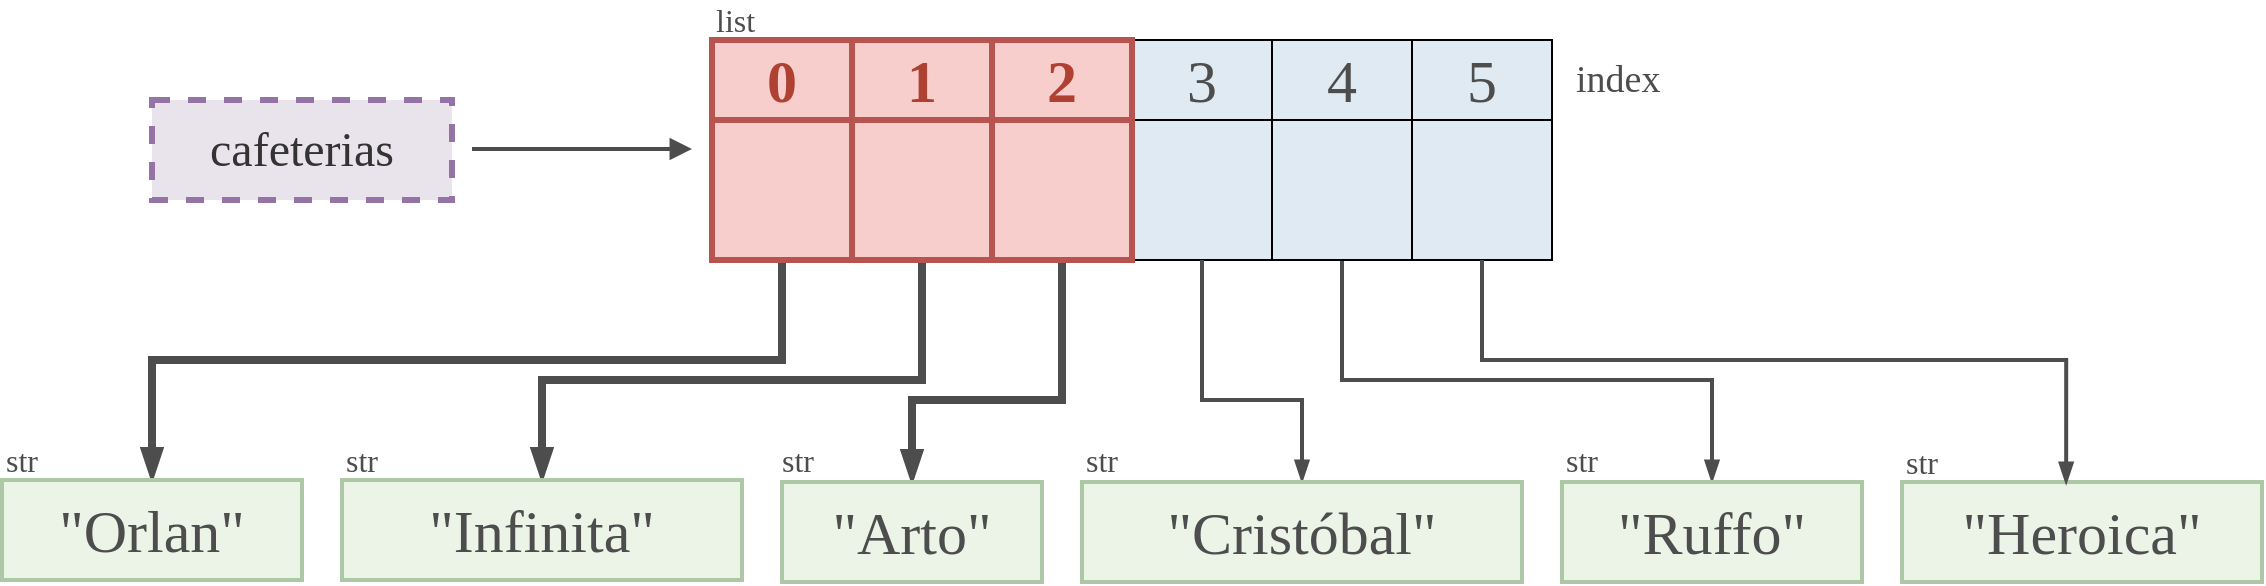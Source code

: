 <mxfile version="27.0.2">
  <diagram id="CZdY7CtGrKhzmkFzMvzD" name="Page-1">
    <mxGraphModel dx="1228" dy="719" grid="1" gridSize="10" guides="1" tooltips="1" connect="1" arrows="1" fold="1" page="1" pageScale="1" pageWidth="850" pageHeight="1100" math="0" shadow="0">
      <root>
        <mxCell id="0" />
        <mxCell id="1" parent="0" />
        <mxCell id="XdzL3nIKbQQ00Zk0sdnf-99" value="" style="rounded=0;whiteSpace=wrap;html=1;strokeWidth=1;fillColor=#DFEAF2;strokeColor=#000000;" vertex="1" parent="1">
          <mxGeometry x="795" y="370" width="70" height="70" as="geometry" />
        </mxCell>
        <mxCell id="XdzL3nIKbQQ00Zk0sdnf-102" value="&lt;font face=&quot;Cascadia Code&quot; style=&quot;font-size: 30px;&quot;&gt;3&lt;/font&gt;" style="rounded=0;whiteSpace=wrap;html=1;strokeWidth=1;fillColor=#DFEAF2;strokeColor=#000000;fontStyle=0;fontColor=#4D4D4D;" vertex="1" parent="1">
          <mxGeometry x="795" y="330" width="70" height="40" as="geometry" />
        </mxCell>
        <mxCell id="XdzL3nIKbQQ00Zk0sdnf-69" style="edgeStyle=orthogonalEdgeStyle;rounded=0;orthogonalLoop=1;jettySize=auto;html=1;exitX=0.5;exitY=1;exitDx=0;exitDy=0;entryX=0.5;entryY=0;entryDx=0;entryDy=0;strokeWidth=4;strokeColor=#4D4D4D;endArrow=blockThin;endFill=1;" edge="1" parent="1" source="XdzL3nIKbQQ00Zk0sdnf-70" target="XdzL3nIKbQQ00Zk0sdnf-77">
          <mxGeometry relative="1" as="geometry">
            <Array as="points">
              <mxPoint x="620" y="490" />
              <mxPoint x="305" y="490" />
            </Array>
          </mxGeometry>
        </mxCell>
        <mxCell id="XdzL3nIKbQQ00Zk0sdnf-71" style="edgeStyle=orthogonalEdgeStyle;rounded=0;orthogonalLoop=1;jettySize=auto;html=1;exitX=0.5;exitY=1;exitDx=0;exitDy=0;entryX=0.5;entryY=0;entryDx=0;entryDy=0;strokeWidth=4;strokeColor=#4D4D4D;endArrow=blockThin;endFill=1;" edge="1" parent="1" source="XdzL3nIKbQQ00Zk0sdnf-97" target="XdzL3nIKbQQ00Zk0sdnf-78">
          <mxGeometry relative="1" as="geometry">
            <Array as="points">
              <mxPoint x="690" y="500" />
              <mxPoint x="500" y="500" />
            </Array>
          </mxGeometry>
        </mxCell>
        <mxCell id="XdzL3nIKbQQ00Zk0sdnf-72" style="edgeStyle=orthogonalEdgeStyle;rounded=0;orthogonalLoop=1;jettySize=auto;html=1;exitX=0.5;exitY=1;exitDx=0;exitDy=0;strokeWidth=4;strokeColor=#4D4D4D;endArrow=blockThin;endFill=1;" edge="1" parent="1" source="XdzL3nIKbQQ00Zk0sdnf-98" target="XdzL3nIKbQQ00Zk0sdnf-79">
          <mxGeometry relative="1" as="geometry">
            <Array as="points">
              <mxPoint x="760" y="510" />
              <mxPoint x="685" y="510" />
            </Array>
          </mxGeometry>
        </mxCell>
        <mxCell id="XdzL3nIKbQQ00Zk0sdnf-73" style="edgeStyle=orthogonalEdgeStyle;rounded=0;orthogonalLoop=1;jettySize=auto;html=1;exitX=0.5;exitY=1;exitDx=0;exitDy=0;entryX=0.5;entryY=0;entryDx=0;entryDy=0;strokeWidth=2;strokeColor=#4D4D4D;endArrow=blockThin;endFill=1;" edge="1" parent="1" source="XdzL3nIKbQQ00Zk0sdnf-99" target="XdzL3nIKbQQ00Zk0sdnf-80">
          <mxGeometry relative="1" as="geometry">
            <Array as="points">
              <mxPoint x="830" y="510" />
              <mxPoint x="880" y="510" />
            </Array>
          </mxGeometry>
        </mxCell>
        <mxCell id="XdzL3nIKbQQ00Zk0sdnf-74" style="edgeStyle=orthogonalEdgeStyle;rounded=0;orthogonalLoop=1;jettySize=auto;html=1;exitX=0.5;exitY=1;exitDx=0;exitDy=0;strokeWidth=2;strokeColor=#4D4D4D;endArrow=blockThin;endFill=1;" edge="1" parent="1" source="XdzL3nIKbQQ00Zk0sdnf-75" target="XdzL3nIKbQQ00Zk0sdnf-81">
          <mxGeometry relative="1" as="geometry">
            <Array as="points">
              <mxPoint x="900" y="500" />
              <mxPoint x="1085" y="500" />
            </Array>
          </mxGeometry>
        </mxCell>
        <mxCell id="XdzL3nIKbQQ00Zk0sdnf-75" value="" style="rounded=0;whiteSpace=wrap;html=1;strokeWidth=1;fillColor=#DFEAF2;" vertex="1" parent="1">
          <mxGeometry x="865" y="370" width="70" height="70" as="geometry" />
        </mxCell>
        <mxCell id="XdzL3nIKbQQ00Zk0sdnf-76" value="" style="rounded=0;whiteSpace=wrap;html=1;strokeWidth=1;fillColor=#DFEAF2;" vertex="1" parent="1">
          <mxGeometry x="935" y="370" width="70" height="70" as="geometry" />
        </mxCell>
        <mxCell id="XdzL3nIKbQQ00Zk0sdnf-77" value="&lt;font style=&quot;font-size: 30px; color: rgb(77, 77, 77);&quot; face=&quot;Cascadia Code&quot;&gt;&quot;Orlan&quot;&lt;/font&gt;" style="text;html=1;align=center;verticalAlign=middle;whiteSpace=wrap;rounded=0;fillColor=#ECF3E7;strokeColor=#ADC8A4;strokeWidth=2;" vertex="1" parent="1">
          <mxGeometry x="230" y="550" width="150" height="50" as="geometry" />
        </mxCell>
        <mxCell id="XdzL3nIKbQQ00Zk0sdnf-78" value="&lt;span style=&quot;font-family: &amp;quot;Cascadia Code&amp;quot;; font-size: 30px;&quot;&gt;&lt;font style=&quot;color: rgb(77, 77, 77);&quot;&gt;&quot;Infinita&quot;&lt;/font&gt;&lt;/span&gt;" style="text;html=1;align=center;verticalAlign=middle;whiteSpace=wrap;rounded=0;fillColor=#ECF3E7;strokeColor=#ADC8A4;strokeWidth=2;container=0;" vertex="1" parent="1">
          <mxGeometry x="400" y="550" width="200" height="50" as="geometry" />
        </mxCell>
        <mxCell id="XdzL3nIKbQQ00Zk0sdnf-79" value="&lt;span style=&quot;font-family: &amp;quot;Cascadia Code&amp;quot;; font-size: 30px;&quot;&gt;&lt;font style=&quot;color: rgb(77, 77, 77);&quot;&gt;&quot;Arto&quot;&lt;/font&gt;&lt;/span&gt;" style="text;html=1;align=center;verticalAlign=middle;whiteSpace=wrap;rounded=0;fillColor=#ECF3E7;strokeColor=#ADC8A4;strokeWidth=2;container=0;" vertex="1" parent="1">
          <mxGeometry x="620" y="551" width="130" height="50" as="geometry" />
        </mxCell>
        <mxCell id="XdzL3nIKbQQ00Zk0sdnf-80" value="&lt;span style=&quot;font-family: &amp;quot;Cascadia Code&amp;quot;; font-size: 30px;&quot;&gt;&lt;font style=&quot;color: rgb(77, 77, 77);&quot;&gt;&quot;Cristóbal&quot;&lt;/font&gt;&lt;/span&gt;" style="text;html=1;align=center;verticalAlign=middle;whiteSpace=wrap;rounded=0;fillColor=#ECF3E7;strokeColor=#ADC8A4;strokeWidth=2;" vertex="1" parent="1">
          <mxGeometry x="770" y="551" width="220" height="50" as="geometry" />
        </mxCell>
        <mxCell id="XdzL3nIKbQQ00Zk0sdnf-81" value="&lt;span style=&quot;font-family: &amp;quot;Cascadia Code&amp;quot;; font-size: 30px;&quot;&gt;&lt;font style=&quot;color: rgb(77, 77, 77);&quot;&gt;&quot;Ruffo&quot;&lt;/font&gt;&lt;/span&gt;" style="text;html=1;align=center;verticalAlign=middle;whiteSpace=wrap;rounded=0;fillColor=#ECF3E7;strokeColor=#ADC8A4;strokeWidth=2;container=0;" vertex="1" parent="1">
          <mxGeometry x="1010" y="551" width="150" height="50" as="geometry" />
        </mxCell>
        <mxCell id="XdzL3nIKbQQ00Zk0sdnf-82" value="&lt;span style=&quot;font-family: &amp;quot;Cascadia Code&amp;quot;; font-size: 30px;&quot;&gt;&lt;font style=&quot;color: rgb(77, 77, 77);&quot;&gt;&quot;Heroica&quot;&lt;/font&gt;&lt;/span&gt;" style="text;html=1;align=center;verticalAlign=middle;whiteSpace=wrap;rounded=0;fillColor=#ECF3E7;strokeColor=#ADC8A4;strokeWidth=2;container=0;" vertex="1" parent="1">
          <mxGeometry x="1180" y="551" width="180" height="50" as="geometry" />
        </mxCell>
        <mxCell id="XdzL3nIKbQQ00Zk0sdnf-83" style="edgeStyle=orthogonalEdgeStyle;rounded=0;orthogonalLoop=1;jettySize=auto;html=1;exitX=0.5;exitY=1;exitDx=0;exitDy=0;entryX=0.456;entryY=0.02;entryDx=0;entryDy=0;entryPerimeter=0;strokeWidth=2;strokeColor=#4D4D4D;endArrow=blockThin;endFill=1;" edge="1" parent="1" source="XdzL3nIKbQQ00Zk0sdnf-76" target="XdzL3nIKbQQ00Zk0sdnf-82">
          <mxGeometry relative="1" as="geometry">
            <Array as="points">
              <mxPoint x="970" y="490" />
              <mxPoint x="1262" y="490" />
            </Array>
          </mxGeometry>
        </mxCell>
        <mxCell id="XdzL3nIKbQQ00Zk0sdnf-84" value="str" style="text;html=1;align=left;verticalAlign=middle;whiteSpace=wrap;rounded=0;fontSize=16;fontFamily=Cascadia Code;fontColor=#4D4D4D;" vertex="1" parent="1">
          <mxGeometry x="230" y="530" width="35" height="20" as="geometry" />
        </mxCell>
        <mxCell id="XdzL3nIKbQQ00Zk0sdnf-85" value="str" style="text;html=1;align=left;verticalAlign=middle;whiteSpace=wrap;rounded=0;fontSize=16;fontFamily=Cascadia Code;fontColor=#4D4D4D;" vertex="1" parent="1">
          <mxGeometry x="400" y="530" width="35" height="20" as="geometry" />
        </mxCell>
        <mxCell id="XdzL3nIKbQQ00Zk0sdnf-86" value="str" style="text;html=1;align=left;verticalAlign=middle;whiteSpace=wrap;rounded=0;fontSize=16;fontFamily=Cascadia Code;fontColor=#4D4D4D;" vertex="1" parent="1">
          <mxGeometry x="617.5" y="530" width="35" height="20" as="geometry" />
        </mxCell>
        <mxCell id="XdzL3nIKbQQ00Zk0sdnf-87" value="str" style="text;html=1;align=left;verticalAlign=middle;whiteSpace=wrap;rounded=0;fontSize=16;fontFamily=Cascadia Code;fontColor=#4D4D4D;" vertex="1" parent="1">
          <mxGeometry x="770" y="530" width="35" height="20" as="geometry" />
        </mxCell>
        <mxCell id="XdzL3nIKbQQ00Zk0sdnf-88" value="str" style="text;html=1;align=left;verticalAlign=middle;whiteSpace=wrap;rounded=0;fontSize=16;fontFamily=Cascadia Code;fontColor=#4D4D4D;" vertex="1" parent="1">
          <mxGeometry x="1010" y="530" width="35" height="20" as="geometry" />
        </mxCell>
        <mxCell id="XdzL3nIKbQQ00Zk0sdnf-89" value="str" style="text;html=1;align=left;verticalAlign=middle;whiteSpace=wrap;rounded=0;fontSize=16;fontFamily=Cascadia Code;fontColor=#4D4D4D;" vertex="1" parent="1">
          <mxGeometry x="1180" y="531" width="35" height="20" as="geometry" />
        </mxCell>
        <mxCell id="XdzL3nIKbQQ00Zk0sdnf-91" value="&lt;font face=&quot;Cascadia Code&quot; style=&quot;font-size: 30px; color: rgb(77, 77, 77);&quot;&gt;4&lt;/font&gt;" style="rounded=0;whiteSpace=wrap;html=1;strokeWidth=1;fillColor=#DFEAF2;" vertex="1" parent="1">
          <mxGeometry x="865" y="330" width="70" height="40" as="geometry" />
        </mxCell>
        <mxCell id="XdzL3nIKbQQ00Zk0sdnf-92" value="&lt;font face=&quot;Cascadia Code&quot; style=&quot;font-size: 30px; color: rgb(77, 77, 77);&quot;&gt;5&lt;/font&gt;" style="rounded=0;whiteSpace=wrap;html=1;strokeWidth=1;fillColor=#DFEAF2;" vertex="1" parent="1">
          <mxGeometry x="935" y="330" width="70" height="40" as="geometry" />
        </mxCell>
        <mxCell id="XdzL3nIKbQQ00Zk0sdnf-93" value="list" style="text;html=1;align=left;verticalAlign=middle;whiteSpace=wrap;rounded=0;fontSize=16;fontFamily=Cascadia Code;fontColor=#4D4D4D;container=0;" vertex="1" parent="1">
          <mxGeometry x="585" y="310" width="35" height="20" as="geometry" />
        </mxCell>
        <mxCell id="XdzL3nIKbQQ00Zk0sdnf-94" value="&lt;font style=&quot;font-size: 19px;&quot;&gt;index&lt;/font&gt;" style="text;html=1;align=left;verticalAlign=middle;whiteSpace=wrap;rounded=0;fontSize=16;fontFamily=Cascadia Code;fontColor=#4D4D4D;container=0;" vertex="1" parent="1">
          <mxGeometry x="1015" y="340" width="50" height="20" as="geometry" />
        </mxCell>
        <mxCell id="XdzL3nIKbQQ00Zk0sdnf-95" value="&lt;font style=&quot;font-size: 24px; color: rgb(51, 51, 51);&quot;&gt;cafeterias&lt;/font&gt;" style="rounded=0;whiteSpace=wrap;html=1;fontFamily=Cascadia Code;fontSource=https%3A%2F%2Ffonts.googleapis.com%2Fcss%3Ffamily%3DCascadia%2BCode;strokeColor=#9673a6;strokeWidth=3;fillColor=#E9E3EC;dashed=1;" vertex="1" parent="1">
          <mxGeometry x="305" y="360" width="150" height="50" as="geometry" />
        </mxCell>
        <mxCell id="XdzL3nIKbQQ00Zk0sdnf-96" style="edgeStyle=orthogonalEdgeStyle;rounded=0;orthogonalLoop=1;jettySize=auto;html=1;strokeWidth=2;endArrow=block;endFill=1;strokeColor=#4D4D4D;" edge="1" parent="1">
          <mxGeometry relative="1" as="geometry">
            <mxPoint x="575" y="384.5" as="targetPoint" />
            <mxPoint x="465" y="384.5" as="sourcePoint" />
          </mxGeometry>
        </mxCell>
        <mxCell id="XdzL3nIKbQQ00Zk0sdnf-97" value="" style="rounded=0;whiteSpace=wrap;html=1;strokeWidth=3;fillColor=#f8cecc;strokeColor=#b85450;" vertex="1" parent="1">
          <mxGeometry x="655" y="370" width="70" height="70" as="geometry" />
        </mxCell>
        <mxCell id="XdzL3nIKbQQ00Zk0sdnf-98" value="" style="rounded=0;whiteSpace=wrap;html=1;strokeWidth=3;fillColor=#f8cecc;strokeColor=#b85450;" vertex="1" parent="1">
          <mxGeometry x="725" y="370" width="70" height="70" as="geometry" />
        </mxCell>
        <mxCell id="XdzL3nIKbQQ00Zk0sdnf-100" value="&lt;font face=&quot;Cascadia Code&quot; style=&quot;font-size: 30px;&quot;&gt;1&lt;/font&gt;" style="rounded=0;whiteSpace=wrap;html=1;strokeWidth=3;fillColor=#f8cecc;strokeColor=#b85450;fontStyle=1;fontColor=#AE4132;" vertex="1" parent="1">
          <mxGeometry x="655" y="330" width="70" height="40" as="geometry" />
        </mxCell>
        <mxCell id="XdzL3nIKbQQ00Zk0sdnf-101" value="&lt;font face=&quot;Cascadia Code&quot; style=&quot;font-size: 30px;&quot;&gt;2&lt;/font&gt;" style="rounded=0;whiteSpace=wrap;html=1;strokeWidth=3;fillColor=#f8cecc;strokeColor=#b85450;fontStyle=1;fontColor=#AE4132;" vertex="1" parent="1">
          <mxGeometry x="725" y="330" width="70" height="40" as="geometry" />
        </mxCell>
        <mxCell id="XdzL3nIKbQQ00Zk0sdnf-70" value="" style="rounded=0;whiteSpace=wrap;html=1;strokeWidth=3;fillColor=#f8cecc;strokeColor=#b85450;" vertex="1" parent="1">
          <mxGeometry x="585" y="370" width="70" height="70" as="geometry" />
        </mxCell>
        <mxCell id="XdzL3nIKbQQ00Zk0sdnf-90" value="&lt;font face=&quot;Cascadia Code&quot; style=&quot;font-size: 30px; color: rgb(174, 65, 50);&quot;&gt;&lt;b style=&quot;&quot;&gt;0&lt;/b&gt;&lt;/font&gt;" style="rounded=0;whiteSpace=wrap;html=1;strokeWidth=3;fillColor=#f8cecc;strokeColor=#b85450;" vertex="1" parent="1">
          <mxGeometry x="585" y="330" width="70" height="40" as="geometry" />
        </mxCell>
      </root>
    </mxGraphModel>
  </diagram>
</mxfile>
